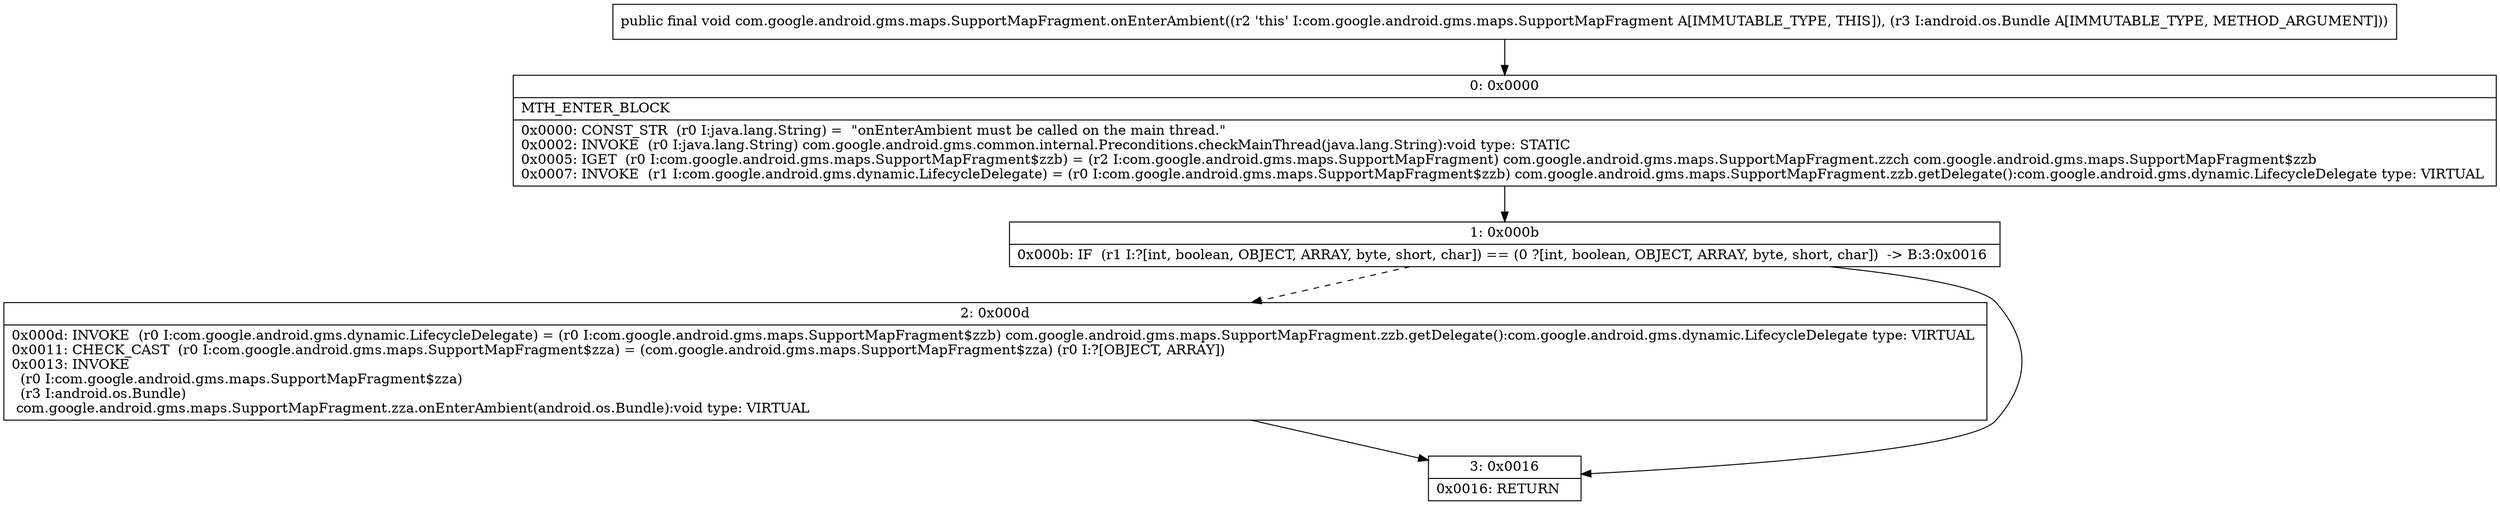 digraph "CFG forcom.google.android.gms.maps.SupportMapFragment.onEnterAmbient(Landroid\/os\/Bundle;)V" {
Node_0 [shape=record,label="{0\:\ 0x0000|MTH_ENTER_BLOCK\l|0x0000: CONST_STR  (r0 I:java.lang.String) =  \"onEnterAmbient must be called on the main thread.\" \l0x0002: INVOKE  (r0 I:java.lang.String) com.google.android.gms.common.internal.Preconditions.checkMainThread(java.lang.String):void type: STATIC \l0x0005: IGET  (r0 I:com.google.android.gms.maps.SupportMapFragment$zzb) = (r2 I:com.google.android.gms.maps.SupportMapFragment) com.google.android.gms.maps.SupportMapFragment.zzch com.google.android.gms.maps.SupportMapFragment$zzb \l0x0007: INVOKE  (r1 I:com.google.android.gms.dynamic.LifecycleDelegate) = (r0 I:com.google.android.gms.maps.SupportMapFragment$zzb) com.google.android.gms.maps.SupportMapFragment.zzb.getDelegate():com.google.android.gms.dynamic.LifecycleDelegate type: VIRTUAL \l}"];
Node_1 [shape=record,label="{1\:\ 0x000b|0x000b: IF  (r1 I:?[int, boolean, OBJECT, ARRAY, byte, short, char]) == (0 ?[int, boolean, OBJECT, ARRAY, byte, short, char])  \-\> B:3:0x0016 \l}"];
Node_2 [shape=record,label="{2\:\ 0x000d|0x000d: INVOKE  (r0 I:com.google.android.gms.dynamic.LifecycleDelegate) = (r0 I:com.google.android.gms.maps.SupportMapFragment$zzb) com.google.android.gms.maps.SupportMapFragment.zzb.getDelegate():com.google.android.gms.dynamic.LifecycleDelegate type: VIRTUAL \l0x0011: CHECK_CAST  (r0 I:com.google.android.gms.maps.SupportMapFragment$zza) = (com.google.android.gms.maps.SupportMapFragment$zza) (r0 I:?[OBJECT, ARRAY]) \l0x0013: INVOKE  \l  (r0 I:com.google.android.gms.maps.SupportMapFragment$zza)\l  (r3 I:android.os.Bundle)\l com.google.android.gms.maps.SupportMapFragment.zza.onEnterAmbient(android.os.Bundle):void type: VIRTUAL \l}"];
Node_3 [shape=record,label="{3\:\ 0x0016|0x0016: RETURN   \l}"];
MethodNode[shape=record,label="{public final void com.google.android.gms.maps.SupportMapFragment.onEnterAmbient((r2 'this' I:com.google.android.gms.maps.SupportMapFragment A[IMMUTABLE_TYPE, THIS]), (r3 I:android.os.Bundle A[IMMUTABLE_TYPE, METHOD_ARGUMENT])) }"];
MethodNode -> Node_0;
Node_0 -> Node_1;
Node_1 -> Node_2[style=dashed];
Node_1 -> Node_3;
Node_2 -> Node_3;
}

